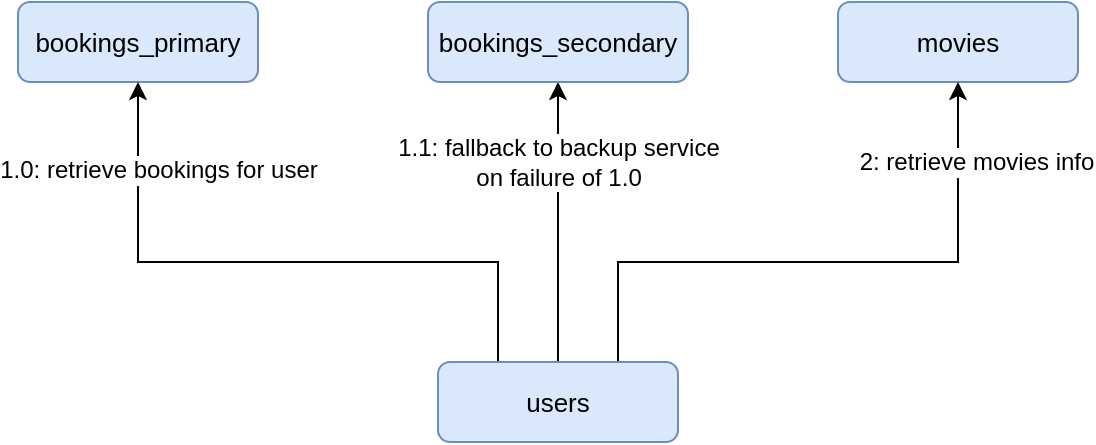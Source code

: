 <mxfile version="14.6.6" type="google"><diagram id="C5RBs43oDa-KdzZeNtuy" name="Page-1"><mxGraphModel dx="1653" dy="903" grid="1" gridSize="10" guides="1" tooltips="1" connect="1" arrows="1" fold="1" page="1" pageScale="1" pageWidth="827" pageHeight="1169" math="0" shadow="0"><root><mxCell id="WIyWlLk6GJQsqaUBKTNV-0"/><mxCell id="WIyWlLk6GJQsqaUBKTNV-1" parent="WIyWlLk6GJQsqaUBKTNV-0"/><mxCell id="WIyWlLk6GJQsqaUBKTNV-3" value="bookings_primary" style="rounded=1;whiteSpace=wrap;html=1;fontSize=13;glass=0;strokeWidth=1;shadow=0;fillColor=#dae8fc;strokeColor=#6c8ebf;" parent="WIyWlLk6GJQsqaUBKTNV-1" vertex="1"><mxGeometry x="30" y="130" width="120" height="40" as="geometry"/></mxCell><mxCell id="WIyWlLk6GJQsqaUBKTNV-7" value="movies" style="rounded=1;whiteSpace=wrap;html=1;fontSize=13;glass=0;strokeWidth=1;shadow=0;fillColor=#dae8fc;strokeColor=#6c8ebf;" parent="WIyWlLk6GJQsqaUBKTNV-1" vertex="1"><mxGeometry x="440" y="130" width="120" height="40" as="geometry"/></mxCell><mxCell id="vmEaNDahWHTbmuxLoUYa-0" style="edgeStyle=orthogonalEdgeStyle;rounded=0;orthogonalLoop=1;jettySize=auto;html=1;exitX=0.25;exitY=0;exitDx=0;exitDy=0;entryX=0.5;entryY=1;entryDx=0;entryDy=0;" parent="WIyWlLk6GJQsqaUBKTNV-1" source="WIyWlLk6GJQsqaUBKTNV-11" target="WIyWlLk6GJQsqaUBKTNV-3" edge="1"><mxGeometry relative="1" as="geometry"><Array as="points"><mxPoint x="270" y="260"/><mxPoint x="90" y="260"/></Array></mxGeometry></mxCell><mxCell id="vmEaNDahWHTbmuxLoUYa-4" value="1.0: retrieve bookings for user" style="edgeLabel;html=1;align=center;verticalAlign=middle;resizable=0;points=[];fontSize=12;" parent="vmEaNDahWHTbmuxLoUYa-0" vertex="1" connectable="0"><mxGeometry x="0.541" relative="1" as="geometry"><mxPoint x="10" y="-30" as="offset"/></mxGeometry></mxCell><mxCell id="vmEaNDahWHTbmuxLoUYa-2" style="edgeStyle=orthogonalEdgeStyle;rounded=0;orthogonalLoop=1;jettySize=auto;html=1;exitX=0.75;exitY=0;exitDx=0;exitDy=0;entryX=0.5;entryY=1;entryDx=0;entryDy=0;" parent="WIyWlLk6GJQsqaUBKTNV-1" source="WIyWlLk6GJQsqaUBKTNV-11" target="WIyWlLk6GJQsqaUBKTNV-7" edge="1"><mxGeometry relative="1" as="geometry"><mxPoint x="260" y="260" as="targetPoint"/><Array as="points"><mxPoint x="330" y="260"/><mxPoint x="500" y="260"/></Array></mxGeometry></mxCell><mxCell id="vmEaNDahWHTbmuxLoUYa-5" value="2: retrieve movies info" style="edgeLabel;html=1;align=center;verticalAlign=middle;resizable=0;points=[];fontSize=12;" parent="vmEaNDahWHTbmuxLoUYa-2" vertex="1" connectable="0"><mxGeometry x="0.442" y="-1" relative="1" as="geometry"><mxPoint x="8" y="-47" as="offset"/></mxGeometry></mxCell><mxCell id="z0LO5d1eQKpgGP_YFklt-2" value="" style="edgeStyle=orthogonalEdgeStyle;rounded=0;orthogonalLoop=1;jettySize=auto;html=1;entryX=0.5;entryY=1;entryDx=0;entryDy=0;" parent="WIyWlLk6GJQsqaUBKTNV-1" source="WIyWlLk6GJQsqaUBKTNV-11" target="z0LO5d1eQKpgGP_YFklt-0" edge="1"><mxGeometry relative="1" as="geometry"><mxPoint x="300" y="240" as="targetPoint"/></mxGeometry></mxCell><mxCell id="WIyWlLk6GJQsqaUBKTNV-11" value="users" style="rounded=1;whiteSpace=wrap;html=1;fontSize=13;glass=0;strokeWidth=1;shadow=0;fillColor=#dae8fc;strokeColor=#6c8ebf;" parent="WIyWlLk6GJQsqaUBKTNV-1" vertex="1"><mxGeometry x="240" y="310" width="120" height="40" as="geometry"/></mxCell><mxCell id="z0LO5d1eQKpgGP_YFklt-0" value="bookings_secondary" style="rounded=1;whiteSpace=wrap;html=1;fontSize=13;glass=0;strokeWidth=1;shadow=0;fillColor=#dae8fc;strokeColor=#6c8ebf;" parent="WIyWlLk6GJQsqaUBKTNV-1" vertex="1"><mxGeometry x="235" y="130" width="130" height="40" as="geometry"/></mxCell><mxCell id="z0LO5d1eQKpgGP_YFklt-4" value="1.1: fallback to backup service&lt;br style=&quot;font-size: 12px;&quot;&gt;on failure of 1.0" style="edgeLabel;html=1;align=center;verticalAlign=middle;resizable=0;points=[];fontSize=12;" parent="WIyWlLk6GJQsqaUBKTNV-1" vertex="1" connectable="0"><mxGeometry x="300" y="210" as="geometry"/></mxCell></root></mxGraphModel></diagram></mxfile>